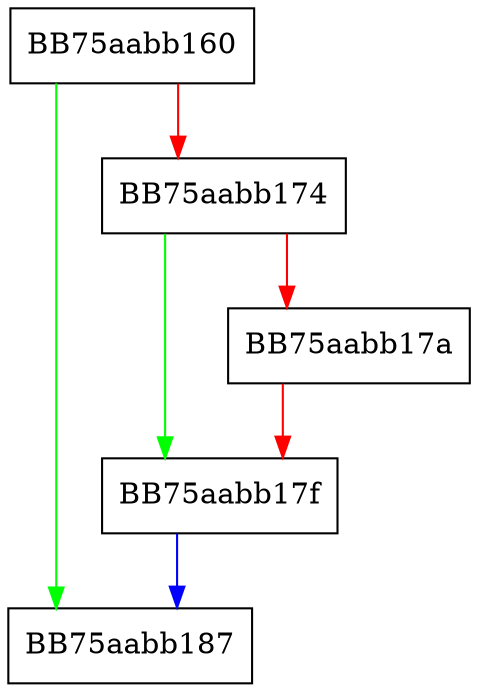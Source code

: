 digraph normalize {
  node [shape="box"];
  graph [splines=ortho];
  BB75aabb160 -> BB75aabb187 [color="green"];
  BB75aabb160 -> BB75aabb174 [color="red"];
  BB75aabb174 -> BB75aabb17f [color="green"];
  BB75aabb174 -> BB75aabb17a [color="red"];
  BB75aabb17a -> BB75aabb17f [color="red"];
  BB75aabb17f -> BB75aabb187 [color="blue"];
}